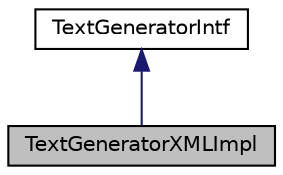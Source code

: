 digraph "TextGeneratorXMLImpl"
{
 // INTERACTIVE_SVG=YES
 // LATEX_PDF_SIZE
  edge [fontname="Helvetica",fontsize="10",labelfontname="Helvetica",labelfontsize="10"];
  node [fontname="Helvetica",fontsize="10",shape=record];
  Node1 [label="TextGeneratorXMLImpl",height=0.2,width=0.4,color="black", fillcolor="grey75", style="filled", fontcolor="black",tooltip="Implements TextGeneratorIntf for an XML stream."];
  Node2 -> Node1 [dir="back",color="midnightblue",fontsize="10",style="solid",fontname="Helvetica"];
  Node2 [label="TextGeneratorIntf",height=0.2,width=0.4,color="black", fillcolor="white", style="filled",URL="$d0/dcf/class_text_generator_intf.html",tooltip="Abstract interface for a hyperlinked text fragment."];
}
